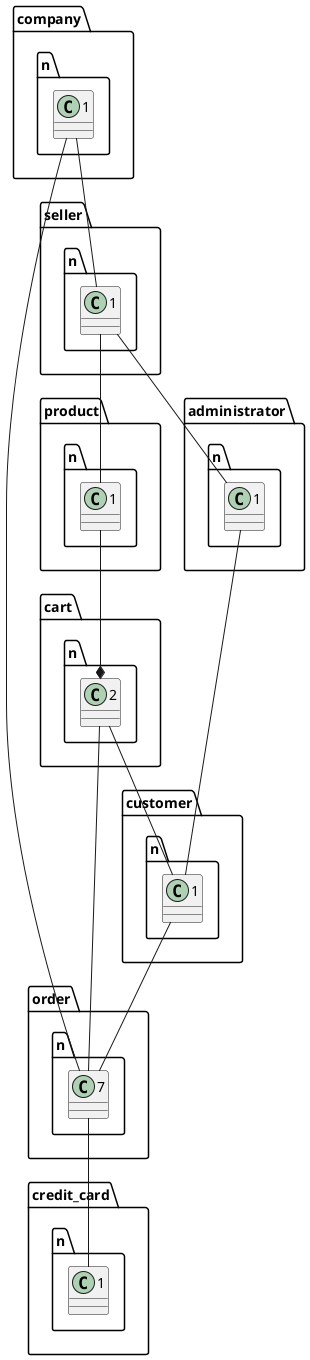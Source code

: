 @startuml
class order.n.7{
}
class customer.n.1{
}
class product.n.1{
}
class administrator.n.1{
}
class seller.n.1{
}
class credit_card.n.1{
}
class company.n.1{
}
class cart.n.2{
}

administrator.n.1 -- customer.n.1
cart.n.2 -- customer.n.1
cart.n.2 -- order.n.7
customer.n.1 -- order.n.7
product.n.1 --* cart.n.2
seller.n.1 -- administrator.n.1
company.n.1 --  seller.n.1
company.n.1 -- order.n.7
order.n.7 -- credit_card.n.1
seller.n.1 -- product.n.1
@enduml